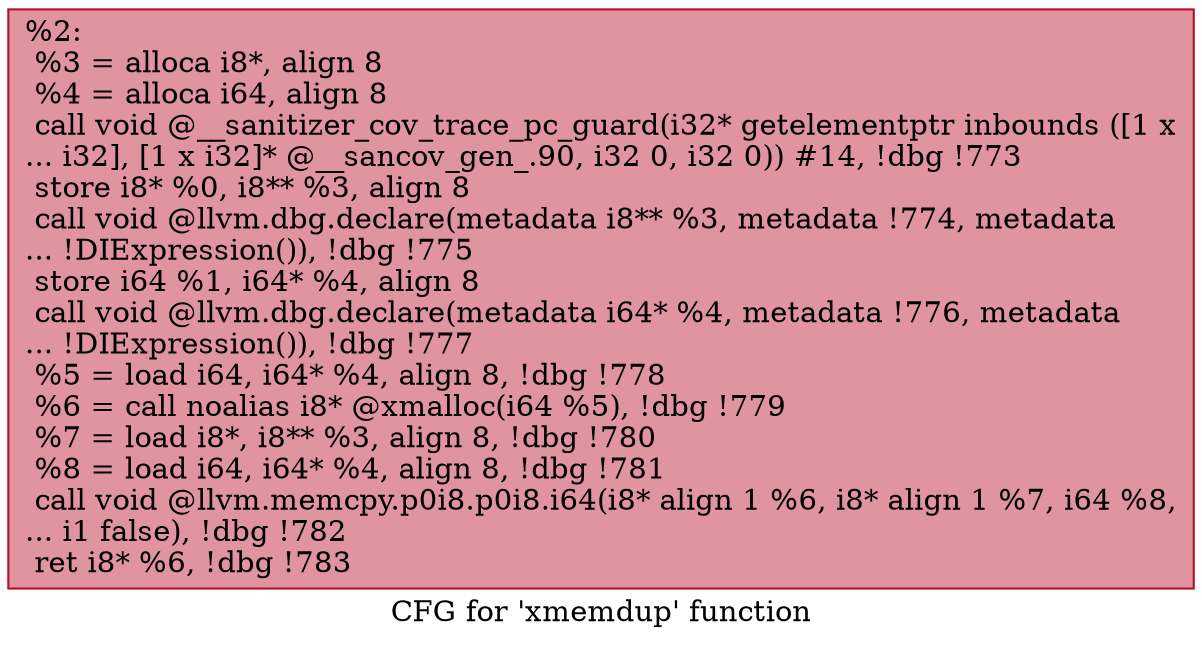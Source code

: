 digraph "CFG for 'xmemdup' function" {
	label="CFG for 'xmemdup' function";

	Node0x55555590fa00 [shape=record,color="#b70d28ff", style=filled, fillcolor="#b70d2870",label="{%2:\l  %3 = alloca i8*, align 8\l  %4 = alloca i64, align 8\l  call void @__sanitizer_cov_trace_pc_guard(i32* getelementptr inbounds ([1 x\l... i32], [1 x i32]* @__sancov_gen_.90, i32 0, i32 0)) #14, !dbg !773\l  store i8* %0, i8** %3, align 8\l  call void @llvm.dbg.declare(metadata i8** %3, metadata !774, metadata\l... !DIExpression()), !dbg !775\l  store i64 %1, i64* %4, align 8\l  call void @llvm.dbg.declare(metadata i64* %4, metadata !776, metadata\l... !DIExpression()), !dbg !777\l  %5 = load i64, i64* %4, align 8, !dbg !778\l  %6 = call noalias i8* @xmalloc(i64 %5), !dbg !779\l  %7 = load i8*, i8** %3, align 8, !dbg !780\l  %8 = load i64, i64* %4, align 8, !dbg !781\l  call void @llvm.memcpy.p0i8.p0i8.i64(i8* align 1 %6, i8* align 1 %7, i64 %8,\l... i1 false), !dbg !782\l  ret i8* %6, !dbg !783\l}"];
}
